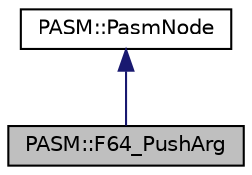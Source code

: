 digraph "PASM::F64_PushArg"
{
  edge [fontname="Helvetica",fontsize="10",labelfontname="Helvetica",labelfontsize="10"];
  node [fontname="Helvetica",fontsize="10",shape=record];
  Node0 [label="PASM::F64_PushArg",height=0.2,width=0.4,color="black", fillcolor="grey75", style="filled", fontcolor="black"];
  Node1 -> Node0 [dir="back",color="midnightblue",fontsize="10",style="solid"];
  Node1 [label="PASM::PasmNode",height=0.2,width=0.4,color="black", fillcolor="white", style="filled",URL="$classPASM_1_1PasmNode.html"];
}
